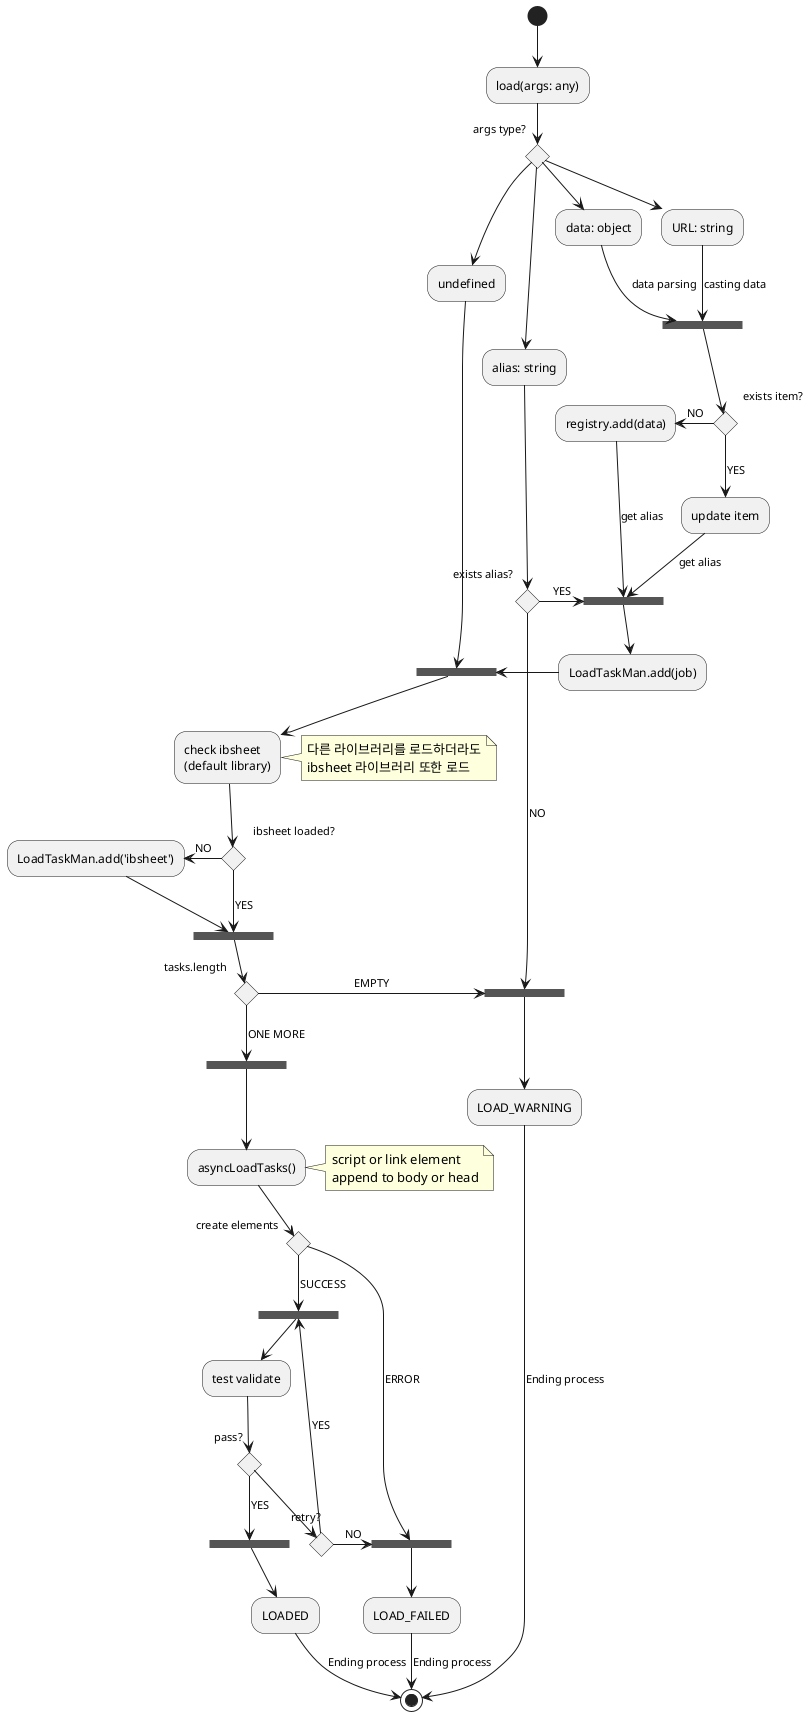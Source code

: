 @startuml loadflow
(*) --> "load(args: any)"
if "args type?" then
  --> "data: object"
  --> [data parsing] ===REGISTER_ITEM===
else
  --> "URL: string"
  --> [casting data] ===REGISTER_ITEM===
  if "exists item?" then
    --> [YES] "update item"
    --> [get alias] ===ADD_LOAD_TASK===
  else
    -left-> [NO] "registry.add(data)"
    --> [get alias] ===ADD_LOAD_TASK===
  endif
  
else
  --> "alias: string"
  if "exists alias?" then
    -right-> [YES] ===ADD_LOAD_TASK===
    --> "LoadTaskMan.add(job)"
    -right-> ===TEST_IBSHEET_LOADED===
  else
    --> [NO] ===WARNING===
    --> "LOAD_WARNING"
    --> [Ending process] (*)
  endif
else
  --> "undefined"
  --> ===TEST_IBSHEET_LOADED===
  --> "check ibsheet\n(default library)"
  note left: 다른 라이브러리를 로드하더라도\nibsheet 라이브러리 또한 로드
  if "ibsheet loaded?" then
    -left-> [NO] "LoadTaskMan.add('ibsheet')"
    --> ===CHECK_START_TASKS===
    if "tasks.length" then
      --> [ONE MORE] ===START_LOAD_TASKS===
      --> "asyncLoadTasks()"
      note right: script or link element \nappend to body or head
      if "create elements" then
        --> [SUCCESS] ===VALIDATE_TEST===
        --> "test validate"
        if "pass?" then
          --> [YES] ===SUCCESS_LOAD_TASK===
          --> "LOADED"
          --> [Ending process] (*)
        else
          if "retry?" then
          ' note left: max >= count
            --> [YES] ===VALIDATE_TEST===
          else
            -right-> [NO] ===FAILED_LOAD_TASK===
          endif
        endif
      else
        --> [ERROR] ===FAILED_LOAD_TASK===
        --> "LOAD_FAILED"
        --> [Ending process] (*)
      endif
    else
      -right-> [EMPTY] ===WARNING===
    endif
  else
    --> [YES] ===CHECK_START_TASKS===
  endif
endif
@enduml